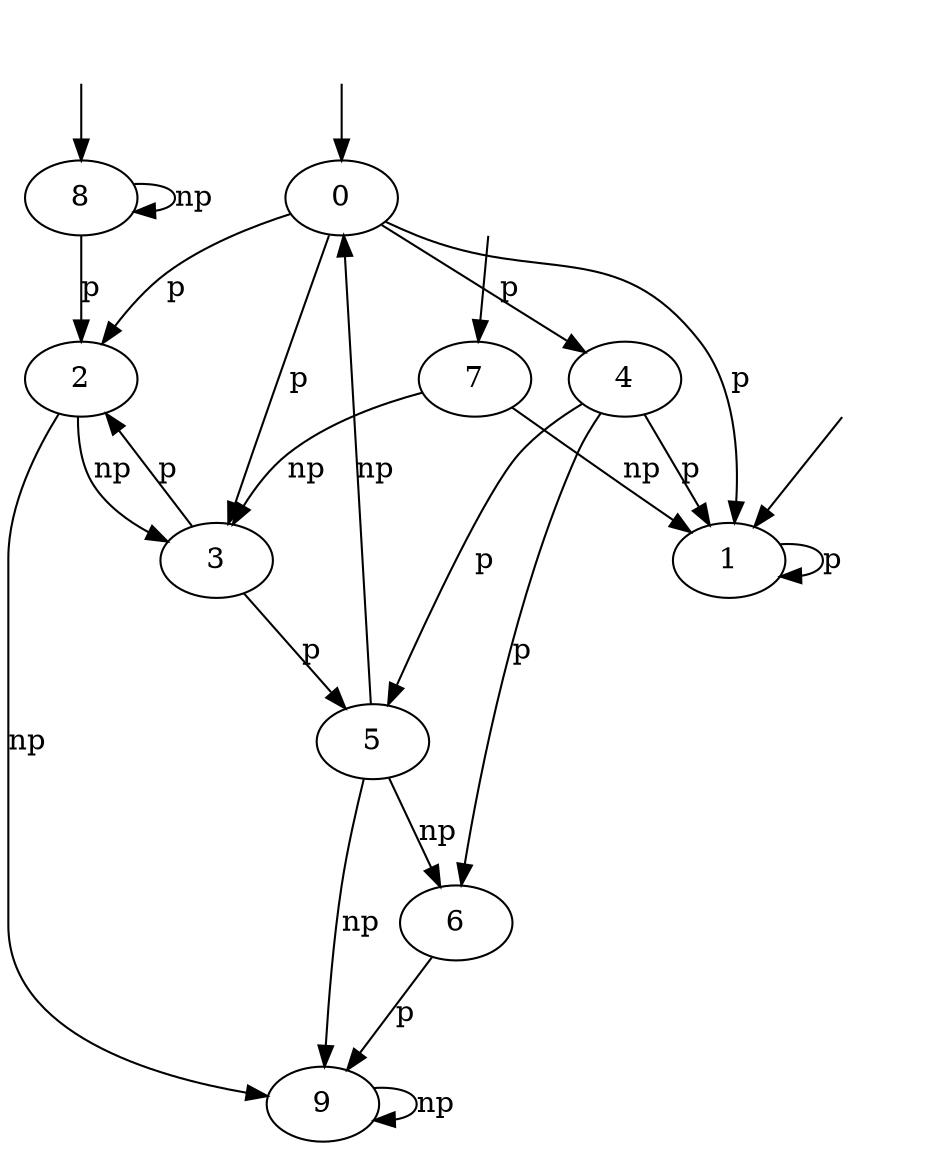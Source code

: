 digraph system {
_0[label="", shape=none ];
_0->0;
_1[label="", shape=none ];
_1->1;
_7[label="", shape=none ];
_7->7;
_8[label="", shape=none ];
_8->8;
0->1 [label= "p"];
0->2 [label= "p"];
0->3 [label= "p"];
0->4 [label= "p"];
1->1 [label= "p"];
3->2 [label= "p"];
3->5 [label= "p"];
4->1 [label= "p"];
4->5 [label= "p"];
4->6 [label= "p"];
6->9 [label= "p"];
8->2 [label= "p"];
2->3 [label= "np"];
2->9 [label= "np"];
5->0 [label= "np"];
5->6 [label= "np"];
5->9 [label= "np"];
7->1 [label= "np"];
7->3 [label= "np"];
8->8 [label= "np"];
9->9 [label= "np"];
}
